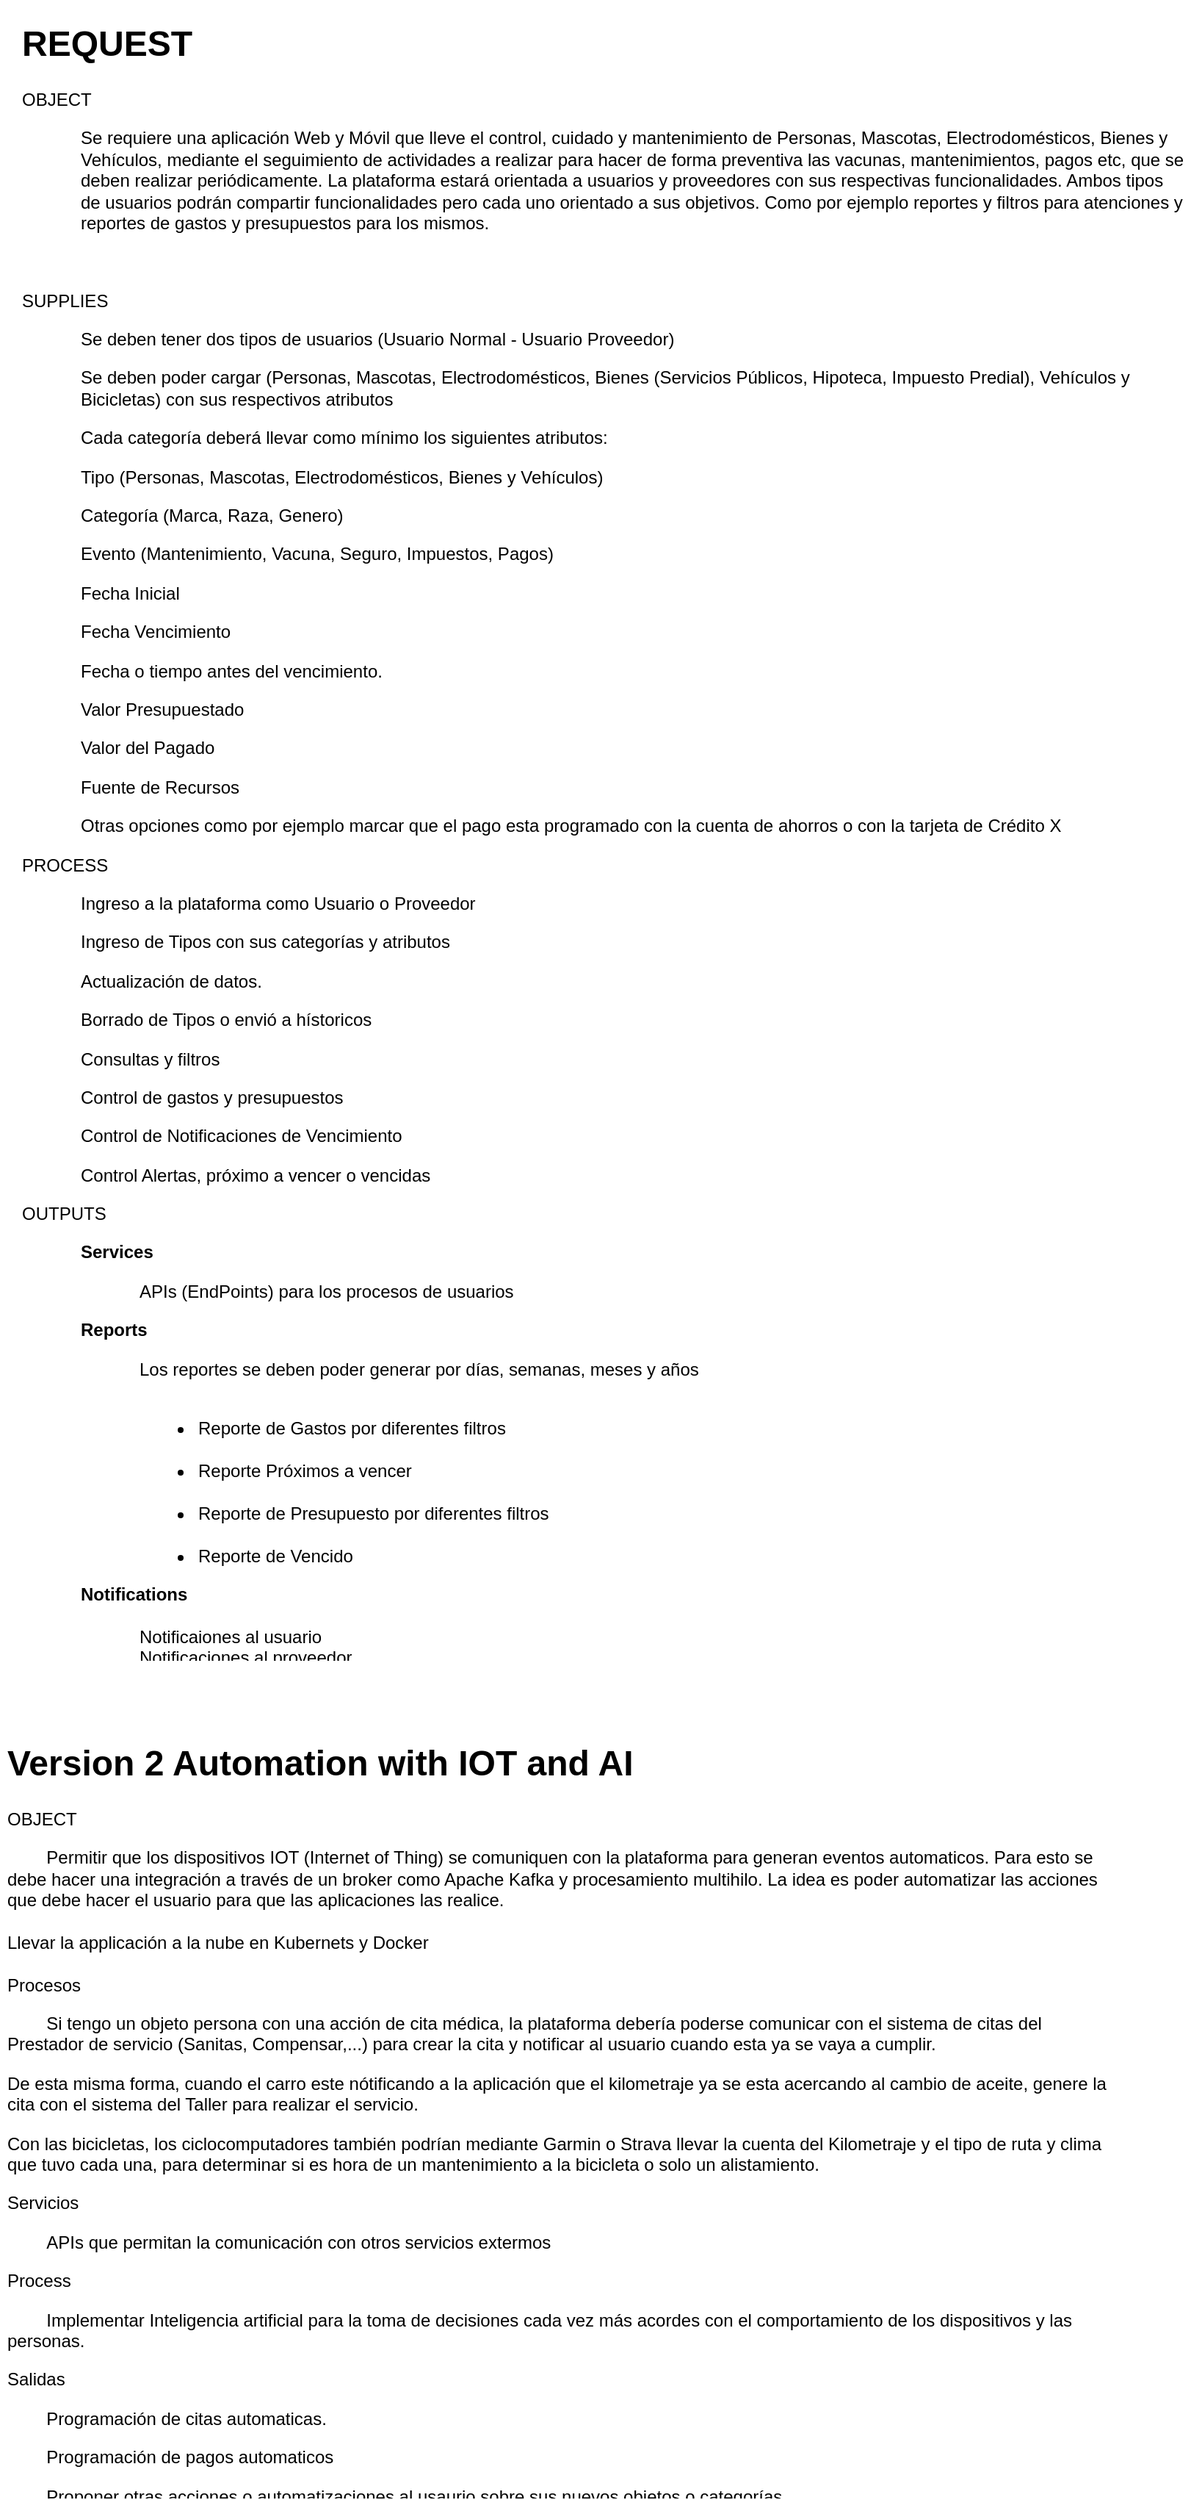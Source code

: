 <mxfile version="15.7.3" type="device" pages="2"><diagram id="d-_nuIdUoeBeKkVt5oPN" name="Request"><mxGraphModel dx="2522" dy="593" grid="1" gridSize="10" guides="1" tooltips="1" connect="1" arrows="1" fold="1" page="1" pageScale="1" pageWidth="827" pageHeight="1169" math="0" shadow="0"><root><mxCell id="3mjlNPiI9FoSZT92DC9V-0"/><mxCell id="3mjlNPiI9FoSZT92DC9V-1" parent="3mjlNPiI9FoSZT92DC9V-0"/><mxCell id="5szBBz83L0sxqIygNYZj-1" value="&lt;h1&gt;REQUEST&lt;/h1&gt;&lt;p&gt;OBJECT&lt;/p&gt;&lt;blockquote style=&quot;margin: 0 0 0 40px ; border: none ; padding: 0px&quot;&gt;&lt;p&gt;Se requiere una aplicación Web y Móvil que lleve el control, cuidado y mantenimiento de Personas, Mascotas, Electrodomésticos,  Bienes y Vehículos, mediante el seguimiento de actividades a realizar para hacer de forma preventiva las vacunas, mantenimientos, pagos etc, que se deben realizar periódicamente. La plataforma estará orientada a usuarios y proveedores con sus respectivas funcionalidades. Ambos tipos de usuarios podrán compartir funcionalidades pero cada uno orientado a sus objetivos. Como por ejemplo reportes y filtros para atenciones y reportes de gastos y presupuestos para los mismos.&lt;/p&gt;&lt;/blockquote&gt;&lt;p&gt;&lt;br&gt;&lt;/p&gt;&lt;p&gt;SUPPLIES&lt;/p&gt;&lt;blockquote style=&quot;margin: 0 0 0 40px ; border: none ; padding: 0px&quot;&gt;&lt;p&gt;Se deben tener dos tipos de usuarios (Usuario Normal - Usuario Proveedor)&lt;/p&gt;&lt;p&gt;Se deben poder cargar (Personas, Mascotas, Electrodomésticos, Bienes (Servicios Públicos, Hipoteca, Impuesto Predial), Vehículos y Bicicletas) con sus respectivos atributos&lt;/p&gt;&lt;p&gt;Cada categoría deberá llevar como mínimo los siguientes atributos:&lt;/p&gt;&lt;p&gt;Tipo (Personas, Mascotas, Electrodomésticos, Bienes y Vehículos)&lt;/p&gt;&lt;p&gt;Categoría (Marca, Raza, Genero)&lt;/p&gt;&lt;p&gt;Evento (Mantenimiento, Vacuna, Seguro, Impuestos, Pagos)&lt;/p&gt;&lt;p&gt;Fecha Inicial&lt;/p&gt;&lt;p&gt;Fecha Vencimiento&lt;/p&gt;&lt;p&gt;Fecha o tiempo antes del vencimiento.&lt;/p&gt;&lt;p&gt;Valor Presupuestado&lt;/p&gt;&lt;p&gt;Valor del Pagado&lt;/p&gt;&lt;p&gt;Fuente de Recursos&lt;/p&gt;&lt;p&gt;&lt;span&gt;Otras opciones como por ejemplo marcar que el pago esta programado con la cuenta de ahorros o con la tarjeta de Crédito X&lt;/span&gt;&lt;/p&gt;&lt;/blockquote&gt;&lt;span&gt;PROCESS&lt;/span&gt;&lt;br&gt;&lt;blockquote style=&quot;margin: 0 0 0 40px ; border: none ; padding: 0px&quot;&gt;&lt;p&gt;Ingreso a la plataforma como Usuario o Proveedor&lt;/p&gt;&lt;p&gt;Ingreso de Tipos con sus categorías y atributos&lt;/p&gt;&lt;p&gt;Actualización de datos.&lt;/p&gt;&lt;p&gt;Borrado de Tipos o envió a hístoricos&lt;/p&gt;&lt;p&gt;Consultas y filtros&lt;/p&gt;&lt;p&gt;Control de gastos y presupuestos&lt;/p&gt;&lt;p&gt;Control de Notificaciones de Vencimiento&lt;/p&gt;&lt;p&gt;Control Alertas, próximo a vencer o vencidas&lt;/p&gt;&lt;/blockquote&gt;&lt;p&gt;OUTPUTS&lt;/p&gt;&lt;blockquote style=&quot;margin: 0 0 0 40px ; border: none ; padding: 0px&quot;&gt;&lt;p&gt;&lt;b&gt;Services&lt;/b&gt;&lt;/p&gt;&lt;/blockquote&gt;&lt;blockquote style=&quot;margin: 0 0 0 40px ; border: none ; padding: 0px&quot;&gt;&lt;blockquote style=&quot;margin: 0 0 0 40px ; border: none ; padding: 0px&quot;&gt;&lt;p&gt;APIs (EndPoints) para los procesos de usuarios&lt;/p&gt;&lt;/blockquote&gt;&lt;b&gt;Reports&lt;/b&gt;&lt;/blockquote&gt;&lt;blockquote style=&quot;margin: 0 0 0 40px ; border: none ; padding: 0px&quot;&gt;&lt;blockquote style=&quot;margin: 0 0 0 40px ; border: none ; padding: 0px&quot;&gt;&lt;p&gt;Los reportes se deben poder generar por días, semanas, meses y años&lt;/p&gt;&lt;ul&gt;&lt;br&gt;&lt;li&gt;Reporte de Gastos por diferentes filtros&lt;/li&gt;&lt;br&gt;&lt;li&gt;Reporte Próximos a vencer&lt;/li&gt;&lt;br&gt;&lt;li&gt;Reporte de Presupuesto por diferentes filtros&lt;/li&gt;&lt;br&gt;&lt;li&gt;Reporte de Vencido&lt;/li&gt;&lt;/ul&gt;&lt;/blockquote&gt;&lt;b&gt;Notifications&lt;/b&gt;&lt;/blockquote&gt;&lt;blockquote style=&quot;margin: 0 0 0 40px ; border: none ; padding: 0px&quot;&gt;&lt;blockquote style=&quot;margin: 0 0 0 40px ; border: none ; padding: 0px&quot;&gt;&lt;b&gt;&lt;br&gt;&lt;/b&gt;&lt;/blockquote&gt;&lt;blockquote style=&quot;margin: 0 0 0 40px ; border: none ; padding: 0px&quot;&gt;Notificaiones al usuario&lt;/blockquote&gt;&lt;blockquote style=&quot;margin: 0 0 0 40px ; border: none ; padding: 0px&quot;&gt;Notificaciones al proveedor&lt;/blockquote&gt;&lt;/blockquote&gt;&lt;blockquote style=&quot;margin: 0 0 0 40px ; border: none ; padding: 0px&quot;&gt;&lt;blockquote style=&quot;margin: 0 0 0 40px ; border: none ; padding: 0px&quot;&gt;&lt;ul&gt;&lt;br&gt;&lt;/ul&gt;&lt;/blockquote&gt;&lt;/blockquote&gt;&lt;p&gt;&lt;br&gt;&lt;br&gt;&lt;br&gt;&lt;br&gt;&lt;br&gt;&lt;br&gt;&lt;/p&gt;" style="text;html=1;strokeColor=none;fillColor=none;spacing=5;spacingTop=-20;whiteSpace=wrap;overflow=hidden;rounded=0;fontSize=12;" vertex="1" parent="3mjlNPiI9FoSZT92DC9V-1"><mxGeometry x="-1630" y="30" width="800" height="1120" as="geometry"/></mxCell><mxCell id="1uaUgAkecwFwMOHv3vXJ-0" value="&lt;h1&gt;Version 2 Automation with IOT and AI&lt;/h1&gt;&lt;p&gt;OBJECT&lt;/p&gt;&lt;p&gt;&lt;span style=&quot;white-space: pre&quot;&gt;&#9;&lt;/span&gt;Permitir que los dispositivos IOT (Internet of Thing) se comuniquen con la plataforma para generan eventos automaticos. Para esto se debe hacer una integración a través de un broker como Apache Kafka y procesamiento multihilo. La idea es poder automatizar las acciones que debe hacer el usuario para que las aplicaciones las realice.&lt;br&gt;&lt;br&gt;Llevar la applicación a la nube en Kubernets y Docker&lt;br&gt;&lt;br&gt;Procesos&lt;/p&gt;&lt;p&gt;&lt;span style=&quot;white-space: pre&quot;&gt;&#9;&lt;/span&gt;Si tengo un objeto persona con una acción de cita médica, la plataforma debería poderse comunicar con el sistema de citas del Prestador de servicio (Sanitas, Compensar,...) para crear la cita y notificar al usuario cuando esta ya se vaya a cumplir.&lt;br&gt;&lt;/p&gt;&lt;p&gt;De esta misma forma, cuando el carro este nótificando a la aplicación que el kilometraje ya se esta acercando al cambio de aceite, genere la cita con el sistema del Taller para realizar el servicio.&lt;/p&gt;&lt;p&gt;Con las bicicletas, los ciclocomputadores también podrían mediante Garmin o Strava llevar la cuenta del Kilometraje y el tipo de ruta y clima que tuvo cada una, para determinar si es hora de un mantenimiento a la bicicleta o solo un alistamiento.&lt;/p&gt;&lt;p&gt;Servicios&lt;/p&gt;&lt;p&gt;&lt;span style=&quot;white-space: pre&quot;&gt;&#9;&lt;/span&gt;APIs que permitan la comunicación con otros servicios extermos&lt;br&gt;&lt;/p&gt;&lt;p&gt;Process&lt;/p&gt;&lt;p&gt;&lt;span style=&quot;white-space: pre&quot;&gt;&#9;&lt;/span&gt;Implementar Inteligencia artificial para la toma de decisiones cada vez más acordes con el comportamiento de los dispositivos y las personas.&lt;br&gt;&lt;/p&gt;&lt;p&gt;Salidas&lt;/p&gt;&lt;p&gt;&lt;span style=&quot;white-space: pre&quot;&gt;&#9;&lt;/span&gt;Programación de citas automaticas.&lt;br&gt;&lt;/p&gt;&lt;p&gt;&lt;span style=&quot;white-space: pre&quot;&gt;&#9;&lt;/span&gt;Programación de pagos automaticos&lt;br&gt;&lt;/p&gt;&lt;p&gt;&lt;span style=&quot;white-space: pre&quot;&gt;&#9;&lt;/span&gt;Proponer otras acciones o automatizaciones al usaurio sobre sus nuevos objetos o categorías.&lt;br&gt;&lt;/p&gt;" style="text;html=1;strokeColor=none;fillColor=none;spacing=5;spacingTop=-20;whiteSpace=wrap;overflow=hidden;rounded=0;fontSize=12;" vertex="1" parent="3mjlNPiI9FoSZT92DC9V-1"><mxGeometry x="-1640" y="1200" width="760" height="520" as="geometry"/></mxCell></root></mxGraphModel></diagram><diagram id="C5RBs43oDa-KdzZeNtuy" name="Class"><mxGraphModel dx="1157" dy="791" grid="1" gridSize="10" guides="1" tooltips="1" connect="1" arrows="1" fold="1" page="1" pageScale="1" pageWidth="827" pageHeight="1169" math="0" shadow="0"><root><mxCell id="WIyWlLk6GJQsqaUBKTNV-0"/><mxCell id="WIyWlLk6GJQsqaUBKTNV-1" parent="WIyWlLk6GJQsqaUBKTNV-0"/><mxCell id="4fhe1iceo7Bl6vCJsu1K-11" value="User&#10;" style="swimlane;fontStyle=1;align=center;verticalAlign=top;childLayout=stackLayout;horizontal=1;startSize=26;horizontalStack=0;resizeParent=1;resizeParentMax=0;resizeLast=0;collapsible=1;marginBottom=0;fontSize=12;" vertex="1" parent="WIyWlLk6GJQsqaUBKTNV-1"><mxGeometry x="40" y="40" width="160" height="224" as="geometry"/></mxCell><mxCell id="4fhe1iceo7Bl6vCJsu1K-12" value="- idUser : int&#10;- typeUser : int&#10;- nameUser : String&#10;- lastNameUser: String&#10;- mailUser : String&#10;- addressUser: String&#10;- phoneUser: int&#10;&#10;&#10;&#10;" style="text;strokeColor=none;fillColor=none;align=left;verticalAlign=top;spacingLeft=4;spacingRight=4;overflow=hidden;rotatable=0;points=[[0,0.5],[1,0.5]];portConstraint=eastwest;fontSize=12;" vertex="1" parent="4fhe1iceo7Bl6vCJsu1K-11"><mxGeometry y="26" width="160" height="164" as="geometry"/></mxCell><mxCell id="4fhe1iceo7Bl6vCJsu1K-13" value="" style="line;strokeWidth=1;fillColor=none;align=left;verticalAlign=middle;spacingTop=-1;spacingLeft=3;spacingRight=3;rotatable=0;labelPosition=right;points=[];portConstraint=eastwest;fontSize=12;" vertex="1" parent="4fhe1iceo7Bl6vCJsu1K-11"><mxGeometry y="190" width="160" height="8" as="geometry"/></mxCell><mxCell id="4fhe1iceo7Bl6vCJsu1K-14" value="+ method(type): type" style="text;strokeColor=none;fillColor=none;align=left;verticalAlign=top;spacingLeft=4;spacingRight=4;overflow=hidden;rotatable=0;points=[[0,0.5],[1,0.5]];portConstraint=eastwest;fontSize=12;" vertex="1" parent="4fhe1iceo7Bl6vCJsu1K-11"><mxGeometry y="198" width="160" height="26" as="geometry"/></mxCell><mxCell id="u5N5KdHHUaDkyTsF7zii-0" value="Classname" style="swimlane;fontStyle=1;align=center;verticalAlign=top;childLayout=stackLayout;horizontal=1;startSize=26;horizontalStack=0;resizeParent=1;resizeParentMax=0;resizeLast=0;collapsible=1;marginBottom=0;fontSize=12;" vertex="1" parent="WIyWlLk6GJQsqaUBKTNV-1"><mxGeometry x="240" y="40" width="160" height="86" as="geometry"/></mxCell><mxCell id="u5N5KdHHUaDkyTsF7zii-1" value="+ field: type" style="text;strokeColor=none;fillColor=none;align=left;verticalAlign=top;spacingLeft=4;spacingRight=4;overflow=hidden;rotatable=0;points=[[0,0.5],[1,0.5]];portConstraint=eastwest;fontSize=12;" vertex="1" parent="u5N5KdHHUaDkyTsF7zii-0"><mxGeometry y="26" width="160" height="26" as="geometry"/></mxCell><mxCell id="u5N5KdHHUaDkyTsF7zii-2" value="" style="line;strokeWidth=1;fillColor=none;align=left;verticalAlign=middle;spacingTop=-1;spacingLeft=3;spacingRight=3;rotatable=0;labelPosition=right;points=[];portConstraint=eastwest;fontSize=12;" vertex="1" parent="u5N5KdHHUaDkyTsF7zii-0"><mxGeometry y="52" width="160" height="8" as="geometry"/></mxCell><mxCell id="u5N5KdHHUaDkyTsF7zii-3" value="+ method(type): type" style="text;strokeColor=none;fillColor=none;align=left;verticalAlign=top;spacingLeft=4;spacingRight=4;overflow=hidden;rotatable=0;points=[[0,0.5],[1,0.5]];portConstraint=eastwest;fontSize=12;" vertex="1" parent="u5N5KdHHUaDkyTsF7zii-0"><mxGeometry y="60" width="160" height="26" as="geometry"/></mxCell></root></mxGraphModel></diagram></mxfile>